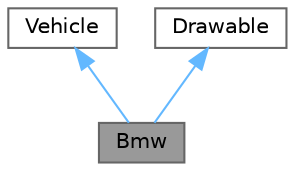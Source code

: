 digraph "Bmw"
{
 // LATEX_PDF_SIZE
  bgcolor="transparent";
  edge [fontname=Helvetica,fontsize=10,labelfontname=Helvetica,labelfontsize=10];
  node [fontname=Helvetica,fontsize=10,shape=box,height=0.2,width=0.4];
  Node1 [id="Node000001",label="Bmw",height=0.2,width=0.4,color="gray40", fillcolor="grey60", style="filled", fontcolor="black",tooltip="This is a Bmw header file."];
  Node2 -> Node1 [id="edge3_Node000001_Node000002",dir="back",color="steelblue1",style="solid",tooltip=" "];
  Node2 [id="Node000002",label="Vehicle",height=0.2,width=0.4,color="gray40", fillcolor="white", style="filled",URL="$class_vehicle.html",tooltip="This is a Vehicle header file."];
  Node3 -> Node1 [id="edge4_Node000001_Node000003",dir="back",color="steelblue1",style="solid",tooltip=" "];
  Node3 [id="Node000003",label="Drawable",height=0.2,width=0.4,color="gray40", fillcolor="white", style="filled",URL="$class_drawable.html",tooltip="This is a Drawable header file."];
}
